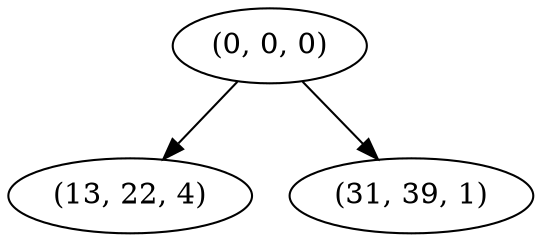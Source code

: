 digraph tree {
    "(0, 0, 0)";
    "(13, 22, 4)";
    "(31, 39, 1)";
    "(0, 0, 0)" -> "(13, 22, 4)";
    "(0, 0, 0)" -> "(31, 39, 1)";
}
